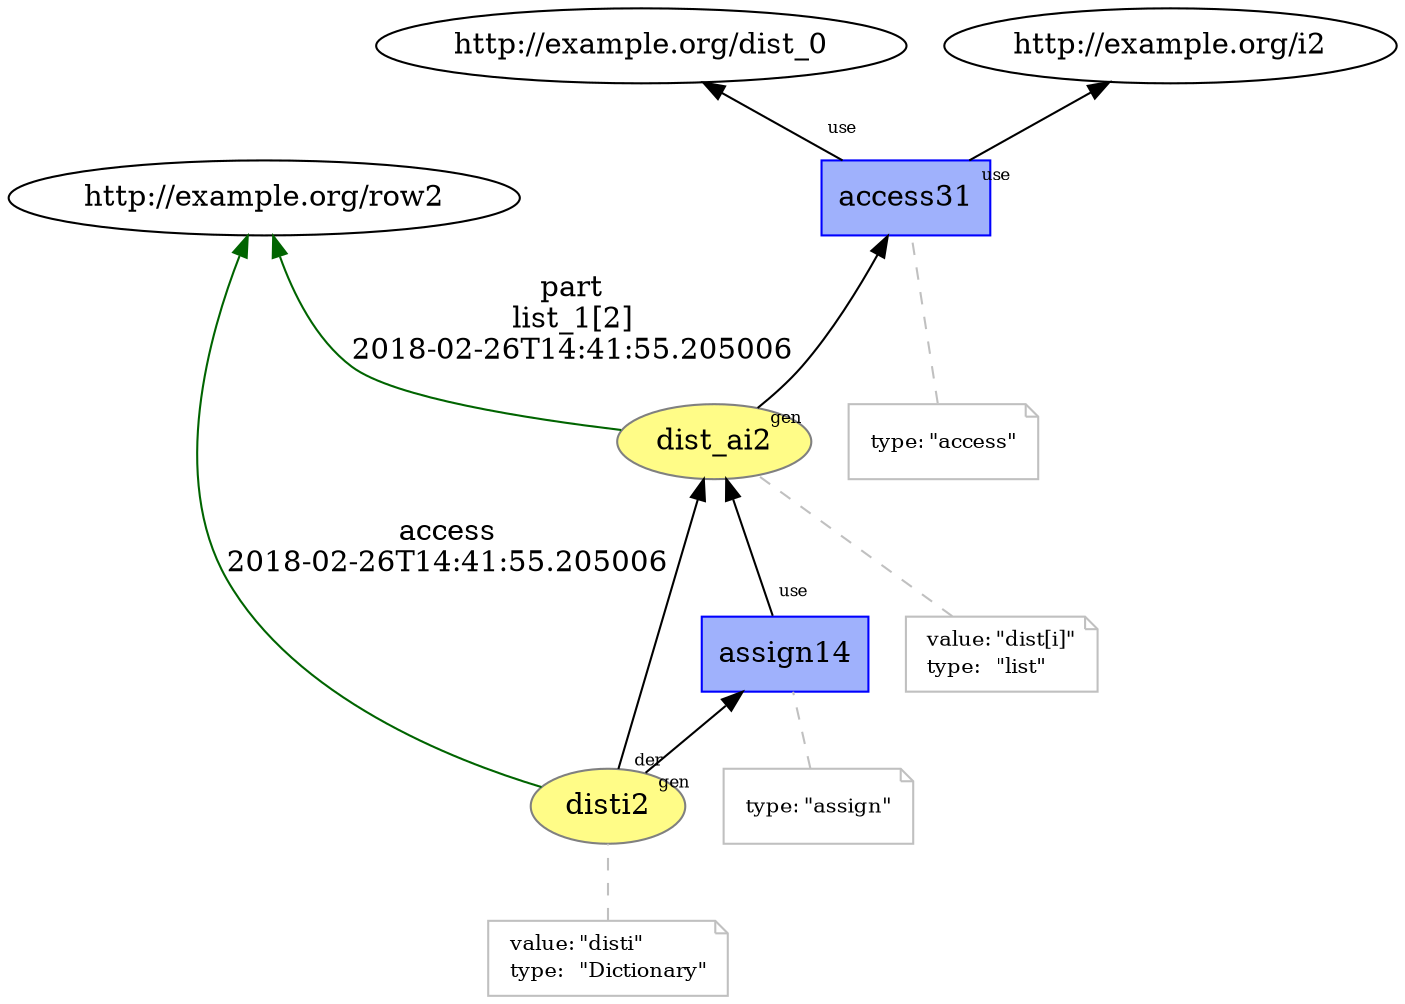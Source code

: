 digraph "PROV" { size="16,12"; rankdir="BT";
"http://example.org/dist_ai2" [fillcolor="#FFFC87",color="#808080",style="filled",label="dist_ai2",URL="http://example.org/dist_ai2"]
"-attrs0" [color="gray",shape="note",fontsize="10",fontcolor="black",label=<<TABLE cellpadding="0" border="0">
	<TR>
	    <TD align="left">value:</TD>
	    <TD align="left">&quot;dist[i]&quot;</TD>
	</TR>
	<TR>
	    <TD align="left">type:</TD>
	    <TD align="left">&quot;list&quot;</TD>
	</TR>
</TABLE>>]
"-attrs0" -> "http://example.org/dist_ai2" [color="gray",style="dashed",arrowhead="none"]
"http://example.org/dist_ai2" -> "http://example.org/row2" [labelfontsize="8",labeldistance="1.5",color="darkgreen",labelangle="60.0",rotation="20",label="part
list_1[2]
2018-02-26T14:41:55.205006"]
"http://example.org/access31" [fillcolor="#9FB1FC",color="#0000FF",shape="polygon",sides="4",style="filled",label="access31",URL="http://example.org/access31"]
"-attrs1" [color="gray",shape="note",fontsize="10",fontcolor="black",label=<<TABLE cellpadding="0" border="0">
	<TR>
	    <TD align="left">type:</TD>
	    <TD align="left">&quot;access&quot;</TD>
	</TR>
</TABLE>>]
"-attrs1" -> "http://example.org/access31" [color="gray",style="dashed",arrowhead="none"]
"http://example.org/access31" -> "http://example.org/dist_0" [labelfontsize="8",labeldistance="1.5",labelangle="60.0",rotation="20",taillabel="use"]
"http://example.org/access31" -> "http://example.org/i2" [labelfontsize="8",labeldistance="1.5",labelangle="60.0",rotation="20",taillabel="use"]
"http://example.org/dist_ai2" -> "http://example.org/access31" [labelfontsize="8",labeldistance="1.5",labelangle="60.0",rotation="20",taillabel="gen"]
"http://example.org/disti2" [fillcolor="#FFFC87",color="#808080",style="filled",label="disti2",URL="http://example.org/disti2"]
"-attrs2" [color="gray",shape="note",fontsize="10",fontcolor="black",label=<<TABLE cellpadding="0" border="0">
	<TR>
	    <TD align="left">value:</TD>
	    <TD align="left">&quot;disti&quot;</TD>
	</TR>
	<TR>
	    <TD align="left">type:</TD>
	    <TD align="left">&quot;Dictionary&quot;</TD>
	</TR>
</TABLE>>]
"-attrs2" -> "http://example.org/disti2" [color="gray",style="dashed",arrowhead="none"]
"http://example.org/disti2" -> "http://example.org/row2" [labelfontsize="8",labeldistance="1.5",color="darkgreen",labelangle="60.0",rotation="20",label="access
2018-02-26T14:41:55.205006"]
"http://example.org/assign14" [fillcolor="#9FB1FC",color="#0000FF",shape="polygon",sides="4",style="filled",label="assign14",URL="http://example.org/assign14"]
"-attrs3" [color="gray",shape="note",fontsize="10",fontcolor="black",label=<<TABLE cellpadding="0" border="0">
	<TR>
	    <TD align="left">type:</TD>
	    <TD align="left">&quot;assign&quot;</TD>
	</TR>
</TABLE>>]
"-attrs3" -> "http://example.org/assign14" [color="gray",style="dashed",arrowhead="none"]
"http://example.org/assign14" -> "http://example.org/dist_ai2" [labelfontsize="8",labeldistance="1.5",labelangle="60.0",rotation="20",taillabel="use"]
"http://example.org/disti2" -> "http://example.org/dist_ai2" [labelfontsize="8",labeldistance="1.5",labelangle="60.0",rotation="20",taillabel="der"]
"http://example.org/disti2" -> "http://example.org/assign14" [labelfontsize="8",labeldistance="1.5",labelangle="60.0",rotation="20",taillabel="gen"]
}